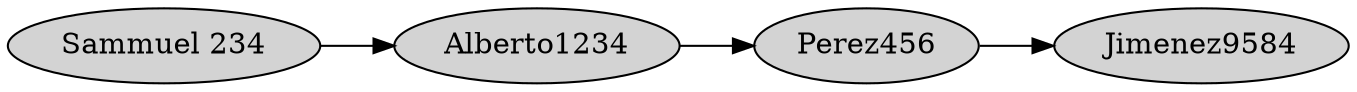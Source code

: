 digraph G{
 rankdir = LR"Node0"[label = "Sammuel 234" style = filled]
"Node0" -> "Node1""Node1"[label = "Alberto1234" style = filled]
"Node1" -> "Node2""Node2"[label = "Perez456" style = filled]
"Node2" -> "Node3""Node3"[label = "Jimenez9584" style = filled]
}